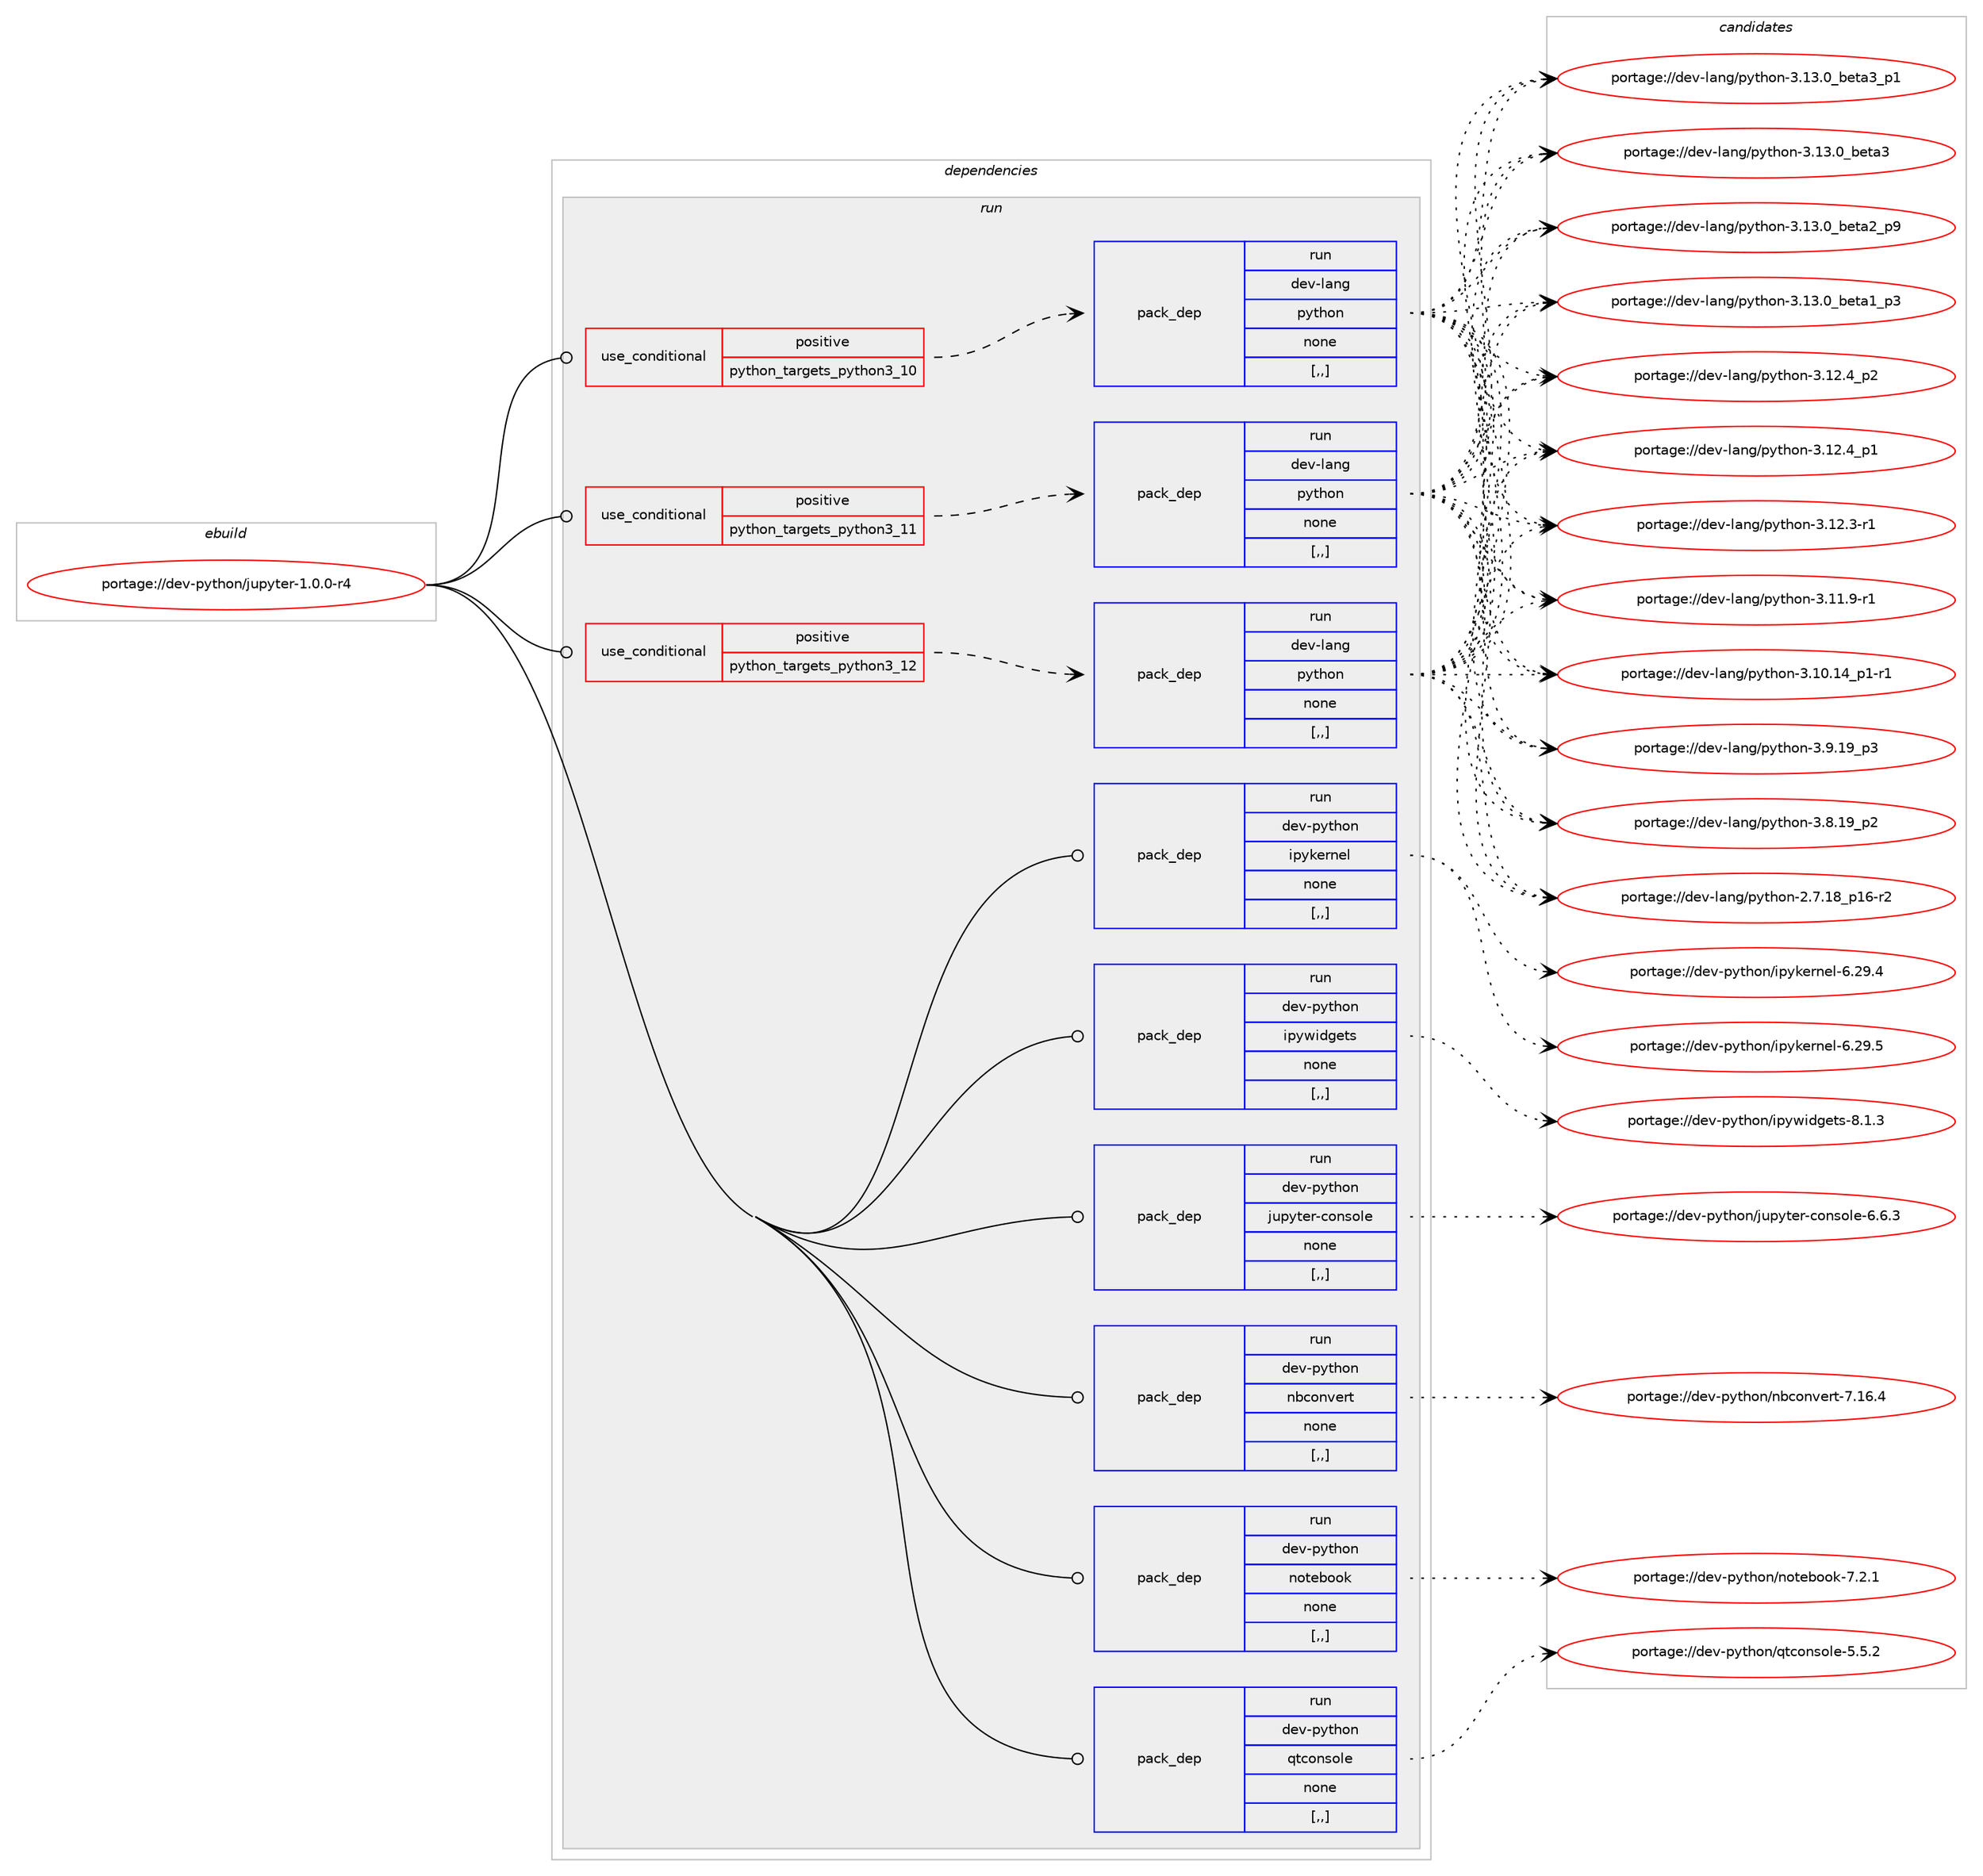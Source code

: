 digraph prolog {

# *************
# Graph options
# *************

newrank=true;
concentrate=true;
compound=true;
graph [rankdir=LR,fontname=Helvetica,fontsize=10,ranksep=1.5];#, ranksep=2.5, nodesep=0.2];
edge  [arrowhead=vee];
node  [fontname=Helvetica,fontsize=10];

# **********
# The ebuild
# **********

subgraph cluster_leftcol {
color=gray;
label=<<i>ebuild</i>>;
id [label="portage://dev-python/jupyter-1.0.0-r4", color=red, width=4, href="../dev-python/jupyter-1.0.0-r4.svg"];
}

# ****************
# The dependencies
# ****************

subgraph cluster_midcol {
color=gray;
label=<<i>dependencies</i>>;
subgraph cluster_compile {
fillcolor="#eeeeee";
style=filled;
label=<<i>compile</i>>;
}
subgraph cluster_compileandrun {
fillcolor="#eeeeee";
style=filled;
label=<<i>compile and run</i>>;
}
subgraph cluster_run {
fillcolor="#eeeeee";
style=filled;
label=<<i>run</i>>;
subgraph cond33905 {
dependency148902 [label=<<TABLE BORDER="0" CELLBORDER="1" CELLSPACING="0" CELLPADDING="4"><TR><TD ROWSPAN="3" CELLPADDING="10">use_conditional</TD></TR><TR><TD>positive</TD></TR><TR><TD>python_targets_python3_10</TD></TR></TABLE>>, shape=none, color=red];
subgraph pack113748 {
dependency148903 [label=<<TABLE BORDER="0" CELLBORDER="1" CELLSPACING="0" CELLPADDING="4" WIDTH="220"><TR><TD ROWSPAN="6" CELLPADDING="30">pack_dep</TD></TR><TR><TD WIDTH="110">run</TD></TR><TR><TD>dev-lang</TD></TR><TR><TD>python</TD></TR><TR><TD>none</TD></TR><TR><TD>[,,]</TD></TR></TABLE>>, shape=none, color=blue];
}
dependency148902:e -> dependency148903:w [weight=20,style="dashed",arrowhead="vee"];
}
id:e -> dependency148902:w [weight=20,style="solid",arrowhead="odot"];
subgraph cond33906 {
dependency148904 [label=<<TABLE BORDER="0" CELLBORDER="1" CELLSPACING="0" CELLPADDING="4"><TR><TD ROWSPAN="3" CELLPADDING="10">use_conditional</TD></TR><TR><TD>positive</TD></TR><TR><TD>python_targets_python3_11</TD></TR></TABLE>>, shape=none, color=red];
subgraph pack113749 {
dependency148905 [label=<<TABLE BORDER="0" CELLBORDER="1" CELLSPACING="0" CELLPADDING="4" WIDTH="220"><TR><TD ROWSPAN="6" CELLPADDING="30">pack_dep</TD></TR><TR><TD WIDTH="110">run</TD></TR><TR><TD>dev-lang</TD></TR><TR><TD>python</TD></TR><TR><TD>none</TD></TR><TR><TD>[,,]</TD></TR></TABLE>>, shape=none, color=blue];
}
dependency148904:e -> dependency148905:w [weight=20,style="dashed",arrowhead="vee"];
}
id:e -> dependency148904:w [weight=20,style="solid",arrowhead="odot"];
subgraph cond33907 {
dependency148906 [label=<<TABLE BORDER="0" CELLBORDER="1" CELLSPACING="0" CELLPADDING="4"><TR><TD ROWSPAN="3" CELLPADDING="10">use_conditional</TD></TR><TR><TD>positive</TD></TR><TR><TD>python_targets_python3_12</TD></TR></TABLE>>, shape=none, color=red];
subgraph pack113750 {
dependency148907 [label=<<TABLE BORDER="0" CELLBORDER="1" CELLSPACING="0" CELLPADDING="4" WIDTH="220"><TR><TD ROWSPAN="6" CELLPADDING="30">pack_dep</TD></TR><TR><TD WIDTH="110">run</TD></TR><TR><TD>dev-lang</TD></TR><TR><TD>python</TD></TR><TR><TD>none</TD></TR><TR><TD>[,,]</TD></TR></TABLE>>, shape=none, color=blue];
}
dependency148906:e -> dependency148907:w [weight=20,style="dashed",arrowhead="vee"];
}
id:e -> dependency148906:w [weight=20,style="solid",arrowhead="odot"];
subgraph pack113751 {
dependency148908 [label=<<TABLE BORDER="0" CELLBORDER="1" CELLSPACING="0" CELLPADDING="4" WIDTH="220"><TR><TD ROWSPAN="6" CELLPADDING="30">pack_dep</TD></TR><TR><TD WIDTH="110">run</TD></TR><TR><TD>dev-python</TD></TR><TR><TD>ipykernel</TD></TR><TR><TD>none</TD></TR><TR><TD>[,,]</TD></TR></TABLE>>, shape=none, color=blue];
}
id:e -> dependency148908:w [weight=20,style="solid",arrowhead="odot"];
subgraph pack113752 {
dependency148909 [label=<<TABLE BORDER="0" CELLBORDER="1" CELLSPACING="0" CELLPADDING="4" WIDTH="220"><TR><TD ROWSPAN="6" CELLPADDING="30">pack_dep</TD></TR><TR><TD WIDTH="110">run</TD></TR><TR><TD>dev-python</TD></TR><TR><TD>ipywidgets</TD></TR><TR><TD>none</TD></TR><TR><TD>[,,]</TD></TR></TABLE>>, shape=none, color=blue];
}
id:e -> dependency148909:w [weight=20,style="solid",arrowhead="odot"];
subgraph pack113753 {
dependency148910 [label=<<TABLE BORDER="0" CELLBORDER="1" CELLSPACING="0" CELLPADDING="4" WIDTH="220"><TR><TD ROWSPAN="6" CELLPADDING="30">pack_dep</TD></TR><TR><TD WIDTH="110">run</TD></TR><TR><TD>dev-python</TD></TR><TR><TD>jupyter-console</TD></TR><TR><TD>none</TD></TR><TR><TD>[,,]</TD></TR></TABLE>>, shape=none, color=blue];
}
id:e -> dependency148910:w [weight=20,style="solid",arrowhead="odot"];
subgraph pack113754 {
dependency148911 [label=<<TABLE BORDER="0" CELLBORDER="1" CELLSPACING="0" CELLPADDING="4" WIDTH="220"><TR><TD ROWSPAN="6" CELLPADDING="30">pack_dep</TD></TR><TR><TD WIDTH="110">run</TD></TR><TR><TD>dev-python</TD></TR><TR><TD>nbconvert</TD></TR><TR><TD>none</TD></TR><TR><TD>[,,]</TD></TR></TABLE>>, shape=none, color=blue];
}
id:e -> dependency148911:w [weight=20,style="solid",arrowhead="odot"];
subgraph pack113755 {
dependency148912 [label=<<TABLE BORDER="0" CELLBORDER="1" CELLSPACING="0" CELLPADDING="4" WIDTH="220"><TR><TD ROWSPAN="6" CELLPADDING="30">pack_dep</TD></TR><TR><TD WIDTH="110">run</TD></TR><TR><TD>dev-python</TD></TR><TR><TD>notebook</TD></TR><TR><TD>none</TD></TR><TR><TD>[,,]</TD></TR></TABLE>>, shape=none, color=blue];
}
id:e -> dependency148912:w [weight=20,style="solid",arrowhead="odot"];
subgraph pack113756 {
dependency148913 [label=<<TABLE BORDER="0" CELLBORDER="1" CELLSPACING="0" CELLPADDING="4" WIDTH="220"><TR><TD ROWSPAN="6" CELLPADDING="30">pack_dep</TD></TR><TR><TD WIDTH="110">run</TD></TR><TR><TD>dev-python</TD></TR><TR><TD>qtconsole</TD></TR><TR><TD>none</TD></TR><TR><TD>[,,]</TD></TR></TABLE>>, shape=none, color=blue];
}
id:e -> dependency148913:w [weight=20,style="solid",arrowhead="odot"];
}
}

# **************
# The candidates
# **************

subgraph cluster_choices {
rank=same;
color=gray;
label=<<i>candidates</i>>;

subgraph choice113748 {
color=black;
nodesep=1;
choice10010111845108971101034711212111610411111045514649514648959810111697519511249 [label="portage://dev-lang/python-3.13.0_beta3_p1", color=red, width=4,href="../dev-lang/python-3.13.0_beta3_p1.svg"];
choice1001011184510897110103471121211161041111104551464951464895981011169751 [label="portage://dev-lang/python-3.13.0_beta3", color=red, width=4,href="../dev-lang/python-3.13.0_beta3.svg"];
choice10010111845108971101034711212111610411111045514649514648959810111697509511257 [label="portage://dev-lang/python-3.13.0_beta2_p9", color=red, width=4,href="../dev-lang/python-3.13.0_beta2_p9.svg"];
choice10010111845108971101034711212111610411111045514649514648959810111697499511251 [label="portage://dev-lang/python-3.13.0_beta1_p3", color=red, width=4,href="../dev-lang/python-3.13.0_beta1_p3.svg"];
choice100101118451089711010347112121116104111110455146495046529511250 [label="portage://dev-lang/python-3.12.4_p2", color=red, width=4,href="../dev-lang/python-3.12.4_p2.svg"];
choice100101118451089711010347112121116104111110455146495046529511249 [label="portage://dev-lang/python-3.12.4_p1", color=red, width=4,href="../dev-lang/python-3.12.4_p1.svg"];
choice100101118451089711010347112121116104111110455146495046514511449 [label="portage://dev-lang/python-3.12.3-r1", color=red, width=4,href="../dev-lang/python-3.12.3-r1.svg"];
choice100101118451089711010347112121116104111110455146494946574511449 [label="portage://dev-lang/python-3.11.9-r1", color=red, width=4,href="../dev-lang/python-3.11.9-r1.svg"];
choice100101118451089711010347112121116104111110455146494846495295112494511449 [label="portage://dev-lang/python-3.10.14_p1-r1", color=red, width=4,href="../dev-lang/python-3.10.14_p1-r1.svg"];
choice100101118451089711010347112121116104111110455146574649579511251 [label="portage://dev-lang/python-3.9.19_p3", color=red, width=4,href="../dev-lang/python-3.9.19_p3.svg"];
choice100101118451089711010347112121116104111110455146564649579511250 [label="portage://dev-lang/python-3.8.19_p2", color=red, width=4,href="../dev-lang/python-3.8.19_p2.svg"];
choice100101118451089711010347112121116104111110455046554649569511249544511450 [label="portage://dev-lang/python-2.7.18_p16-r2", color=red, width=4,href="../dev-lang/python-2.7.18_p16-r2.svg"];
dependency148903:e -> choice10010111845108971101034711212111610411111045514649514648959810111697519511249:w [style=dotted,weight="100"];
dependency148903:e -> choice1001011184510897110103471121211161041111104551464951464895981011169751:w [style=dotted,weight="100"];
dependency148903:e -> choice10010111845108971101034711212111610411111045514649514648959810111697509511257:w [style=dotted,weight="100"];
dependency148903:e -> choice10010111845108971101034711212111610411111045514649514648959810111697499511251:w [style=dotted,weight="100"];
dependency148903:e -> choice100101118451089711010347112121116104111110455146495046529511250:w [style=dotted,weight="100"];
dependency148903:e -> choice100101118451089711010347112121116104111110455146495046529511249:w [style=dotted,weight="100"];
dependency148903:e -> choice100101118451089711010347112121116104111110455146495046514511449:w [style=dotted,weight="100"];
dependency148903:e -> choice100101118451089711010347112121116104111110455146494946574511449:w [style=dotted,weight="100"];
dependency148903:e -> choice100101118451089711010347112121116104111110455146494846495295112494511449:w [style=dotted,weight="100"];
dependency148903:e -> choice100101118451089711010347112121116104111110455146574649579511251:w [style=dotted,weight="100"];
dependency148903:e -> choice100101118451089711010347112121116104111110455146564649579511250:w [style=dotted,weight="100"];
dependency148903:e -> choice100101118451089711010347112121116104111110455046554649569511249544511450:w [style=dotted,weight="100"];
}
subgraph choice113749 {
color=black;
nodesep=1;
choice10010111845108971101034711212111610411111045514649514648959810111697519511249 [label="portage://dev-lang/python-3.13.0_beta3_p1", color=red, width=4,href="../dev-lang/python-3.13.0_beta3_p1.svg"];
choice1001011184510897110103471121211161041111104551464951464895981011169751 [label="portage://dev-lang/python-3.13.0_beta3", color=red, width=4,href="../dev-lang/python-3.13.0_beta3.svg"];
choice10010111845108971101034711212111610411111045514649514648959810111697509511257 [label="portage://dev-lang/python-3.13.0_beta2_p9", color=red, width=4,href="../dev-lang/python-3.13.0_beta2_p9.svg"];
choice10010111845108971101034711212111610411111045514649514648959810111697499511251 [label="portage://dev-lang/python-3.13.0_beta1_p3", color=red, width=4,href="../dev-lang/python-3.13.0_beta1_p3.svg"];
choice100101118451089711010347112121116104111110455146495046529511250 [label="portage://dev-lang/python-3.12.4_p2", color=red, width=4,href="../dev-lang/python-3.12.4_p2.svg"];
choice100101118451089711010347112121116104111110455146495046529511249 [label="portage://dev-lang/python-3.12.4_p1", color=red, width=4,href="../dev-lang/python-3.12.4_p1.svg"];
choice100101118451089711010347112121116104111110455146495046514511449 [label="portage://dev-lang/python-3.12.3-r1", color=red, width=4,href="../dev-lang/python-3.12.3-r1.svg"];
choice100101118451089711010347112121116104111110455146494946574511449 [label="portage://dev-lang/python-3.11.9-r1", color=red, width=4,href="../dev-lang/python-3.11.9-r1.svg"];
choice100101118451089711010347112121116104111110455146494846495295112494511449 [label="portage://dev-lang/python-3.10.14_p1-r1", color=red, width=4,href="../dev-lang/python-3.10.14_p1-r1.svg"];
choice100101118451089711010347112121116104111110455146574649579511251 [label="portage://dev-lang/python-3.9.19_p3", color=red, width=4,href="../dev-lang/python-3.9.19_p3.svg"];
choice100101118451089711010347112121116104111110455146564649579511250 [label="portage://dev-lang/python-3.8.19_p2", color=red, width=4,href="../dev-lang/python-3.8.19_p2.svg"];
choice100101118451089711010347112121116104111110455046554649569511249544511450 [label="portage://dev-lang/python-2.7.18_p16-r2", color=red, width=4,href="../dev-lang/python-2.7.18_p16-r2.svg"];
dependency148905:e -> choice10010111845108971101034711212111610411111045514649514648959810111697519511249:w [style=dotted,weight="100"];
dependency148905:e -> choice1001011184510897110103471121211161041111104551464951464895981011169751:w [style=dotted,weight="100"];
dependency148905:e -> choice10010111845108971101034711212111610411111045514649514648959810111697509511257:w [style=dotted,weight="100"];
dependency148905:e -> choice10010111845108971101034711212111610411111045514649514648959810111697499511251:w [style=dotted,weight="100"];
dependency148905:e -> choice100101118451089711010347112121116104111110455146495046529511250:w [style=dotted,weight="100"];
dependency148905:e -> choice100101118451089711010347112121116104111110455146495046529511249:w [style=dotted,weight="100"];
dependency148905:e -> choice100101118451089711010347112121116104111110455146495046514511449:w [style=dotted,weight="100"];
dependency148905:e -> choice100101118451089711010347112121116104111110455146494946574511449:w [style=dotted,weight="100"];
dependency148905:e -> choice100101118451089711010347112121116104111110455146494846495295112494511449:w [style=dotted,weight="100"];
dependency148905:e -> choice100101118451089711010347112121116104111110455146574649579511251:w [style=dotted,weight="100"];
dependency148905:e -> choice100101118451089711010347112121116104111110455146564649579511250:w [style=dotted,weight="100"];
dependency148905:e -> choice100101118451089711010347112121116104111110455046554649569511249544511450:w [style=dotted,weight="100"];
}
subgraph choice113750 {
color=black;
nodesep=1;
choice10010111845108971101034711212111610411111045514649514648959810111697519511249 [label="portage://dev-lang/python-3.13.0_beta3_p1", color=red, width=4,href="../dev-lang/python-3.13.0_beta3_p1.svg"];
choice1001011184510897110103471121211161041111104551464951464895981011169751 [label="portage://dev-lang/python-3.13.0_beta3", color=red, width=4,href="../dev-lang/python-3.13.0_beta3.svg"];
choice10010111845108971101034711212111610411111045514649514648959810111697509511257 [label="portage://dev-lang/python-3.13.0_beta2_p9", color=red, width=4,href="../dev-lang/python-3.13.0_beta2_p9.svg"];
choice10010111845108971101034711212111610411111045514649514648959810111697499511251 [label="portage://dev-lang/python-3.13.0_beta1_p3", color=red, width=4,href="../dev-lang/python-3.13.0_beta1_p3.svg"];
choice100101118451089711010347112121116104111110455146495046529511250 [label="portage://dev-lang/python-3.12.4_p2", color=red, width=4,href="../dev-lang/python-3.12.4_p2.svg"];
choice100101118451089711010347112121116104111110455146495046529511249 [label="portage://dev-lang/python-3.12.4_p1", color=red, width=4,href="../dev-lang/python-3.12.4_p1.svg"];
choice100101118451089711010347112121116104111110455146495046514511449 [label="portage://dev-lang/python-3.12.3-r1", color=red, width=4,href="../dev-lang/python-3.12.3-r1.svg"];
choice100101118451089711010347112121116104111110455146494946574511449 [label="portage://dev-lang/python-3.11.9-r1", color=red, width=4,href="../dev-lang/python-3.11.9-r1.svg"];
choice100101118451089711010347112121116104111110455146494846495295112494511449 [label="portage://dev-lang/python-3.10.14_p1-r1", color=red, width=4,href="../dev-lang/python-3.10.14_p1-r1.svg"];
choice100101118451089711010347112121116104111110455146574649579511251 [label="portage://dev-lang/python-3.9.19_p3", color=red, width=4,href="../dev-lang/python-3.9.19_p3.svg"];
choice100101118451089711010347112121116104111110455146564649579511250 [label="portage://dev-lang/python-3.8.19_p2", color=red, width=4,href="../dev-lang/python-3.8.19_p2.svg"];
choice100101118451089711010347112121116104111110455046554649569511249544511450 [label="portage://dev-lang/python-2.7.18_p16-r2", color=red, width=4,href="../dev-lang/python-2.7.18_p16-r2.svg"];
dependency148907:e -> choice10010111845108971101034711212111610411111045514649514648959810111697519511249:w [style=dotted,weight="100"];
dependency148907:e -> choice1001011184510897110103471121211161041111104551464951464895981011169751:w [style=dotted,weight="100"];
dependency148907:e -> choice10010111845108971101034711212111610411111045514649514648959810111697509511257:w [style=dotted,weight="100"];
dependency148907:e -> choice10010111845108971101034711212111610411111045514649514648959810111697499511251:w [style=dotted,weight="100"];
dependency148907:e -> choice100101118451089711010347112121116104111110455146495046529511250:w [style=dotted,weight="100"];
dependency148907:e -> choice100101118451089711010347112121116104111110455146495046529511249:w [style=dotted,weight="100"];
dependency148907:e -> choice100101118451089711010347112121116104111110455146495046514511449:w [style=dotted,weight="100"];
dependency148907:e -> choice100101118451089711010347112121116104111110455146494946574511449:w [style=dotted,weight="100"];
dependency148907:e -> choice100101118451089711010347112121116104111110455146494846495295112494511449:w [style=dotted,weight="100"];
dependency148907:e -> choice100101118451089711010347112121116104111110455146574649579511251:w [style=dotted,weight="100"];
dependency148907:e -> choice100101118451089711010347112121116104111110455146564649579511250:w [style=dotted,weight="100"];
dependency148907:e -> choice100101118451089711010347112121116104111110455046554649569511249544511450:w [style=dotted,weight="100"];
}
subgraph choice113751 {
color=black;
nodesep=1;
choice100101118451121211161041111104710511212110710111411010110845544650574653 [label="portage://dev-python/ipykernel-6.29.5", color=red, width=4,href="../dev-python/ipykernel-6.29.5.svg"];
choice100101118451121211161041111104710511212110710111411010110845544650574652 [label="portage://dev-python/ipykernel-6.29.4", color=red, width=4,href="../dev-python/ipykernel-6.29.4.svg"];
dependency148908:e -> choice100101118451121211161041111104710511212110710111411010110845544650574653:w [style=dotted,weight="100"];
dependency148908:e -> choice100101118451121211161041111104710511212110710111411010110845544650574652:w [style=dotted,weight="100"];
}
subgraph choice113752 {
color=black;
nodesep=1;
choice1001011184511212111610411111047105112121119105100103101116115455646494651 [label="portage://dev-python/ipywidgets-8.1.3", color=red, width=4,href="../dev-python/ipywidgets-8.1.3.svg"];
dependency148909:e -> choice1001011184511212111610411111047105112121119105100103101116115455646494651:w [style=dotted,weight="100"];
}
subgraph choice113753 {
color=black;
nodesep=1;
choice10010111845112121116104111110471061171121211161011144599111110115111108101455446544651 [label="portage://dev-python/jupyter-console-6.6.3", color=red, width=4,href="../dev-python/jupyter-console-6.6.3.svg"];
dependency148910:e -> choice10010111845112121116104111110471061171121211161011144599111110115111108101455446544651:w [style=dotted,weight="100"];
}
subgraph choice113754 {
color=black;
nodesep=1;
choice1001011184511212111610411111047110989911111011810111411645554649544652 [label="portage://dev-python/nbconvert-7.16.4", color=red, width=4,href="../dev-python/nbconvert-7.16.4.svg"];
dependency148911:e -> choice1001011184511212111610411111047110989911111011810111411645554649544652:w [style=dotted,weight="100"];
}
subgraph choice113755 {
color=black;
nodesep=1;
choice100101118451121211161041111104711011111610198111111107455546504649 [label="portage://dev-python/notebook-7.2.1", color=red, width=4,href="../dev-python/notebook-7.2.1.svg"];
dependency148912:e -> choice100101118451121211161041111104711011111610198111111107455546504649:w [style=dotted,weight="100"];
}
subgraph choice113756 {
color=black;
nodesep=1;
choice100101118451121211161041111104711311699111110115111108101455346534650 [label="portage://dev-python/qtconsole-5.5.2", color=red, width=4,href="../dev-python/qtconsole-5.5.2.svg"];
dependency148913:e -> choice100101118451121211161041111104711311699111110115111108101455346534650:w [style=dotted,weight="100"];
}
}

}
